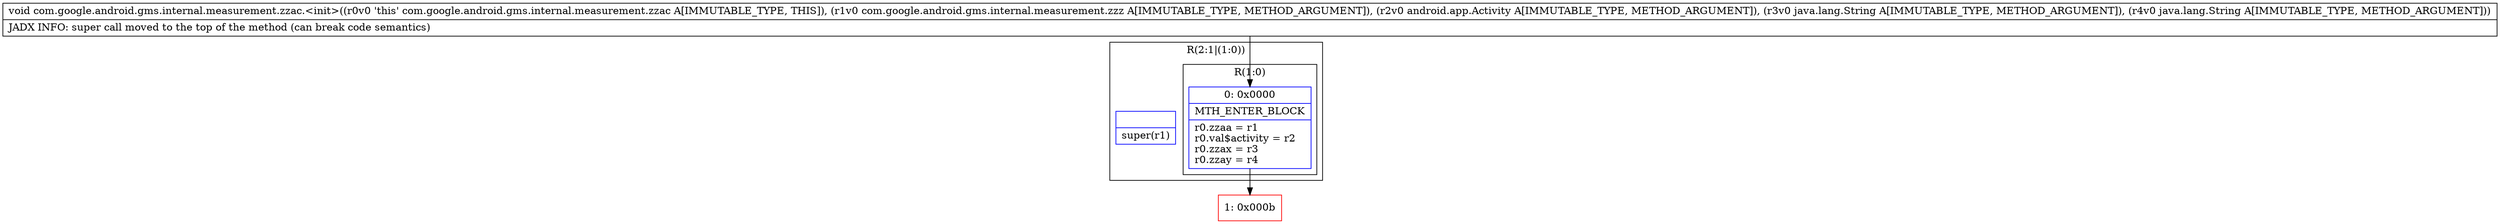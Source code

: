 digraph "CFG forcom.google.android.gms.internal.measurement.zzac.\<init\>(Lcom\/google\/android\/gms\/internal\/measurement\/zzz;Landroid\/app\/Activity;Ljava\/lang\/String;Ljava\/lang\/String;)V" {
subgraph cluster_Region_597547320 {
label = "R(2:1|(1:0))";
node [shape=record,color=blue];
Node_InsnContainer_336525618 [shape=record,label="{|super(r1)\l}"];
subgraph cluster_Region_964079700 {
label = "R(1:0)";
node [shape=record,color=blue];
Node_0 [shape=record,label="{0\:\ 0x0000|MTH_ENTER_BLOCK\l|r0.zzaa = r1\lr0.val$activity = r2\lr0.zzax = r3\lr0.zzay = r4\l}"];
}
}
Node_1 [shape=record,color=red,label="{1\:\ 0x000b}"];
MethodNode[shape=record,label="{void com.google.android.gms.internal.measurement.zzac.\<init\>((r0v0 'this' com.google.android.gms.internal.measurement.zzac A[IMMUTABLE_TYPE, THIS]), (r1v0 com.google.android.gms.internal.measurement.zzz A[IMMUTABLE_TYPE, METHOD_ARGUMENT]), (r2v0 android.app.Activity A[IMMUTABLE_TYPE, METHOD_ARGUMENT]), (r3v0 java.lang.String A[IMMUTABLE_TYPE, METHOD_ARGUMENT]), (r4v0 java.lang.String A[IMMUTABLE_TYPE, METHOD_ARGUMENT]))  | JADX INFO: super call moved to the top of the method (can break code semantics)\l}"];
MethodNode -> Node_0;
Node_0 -> Node_1;
}


